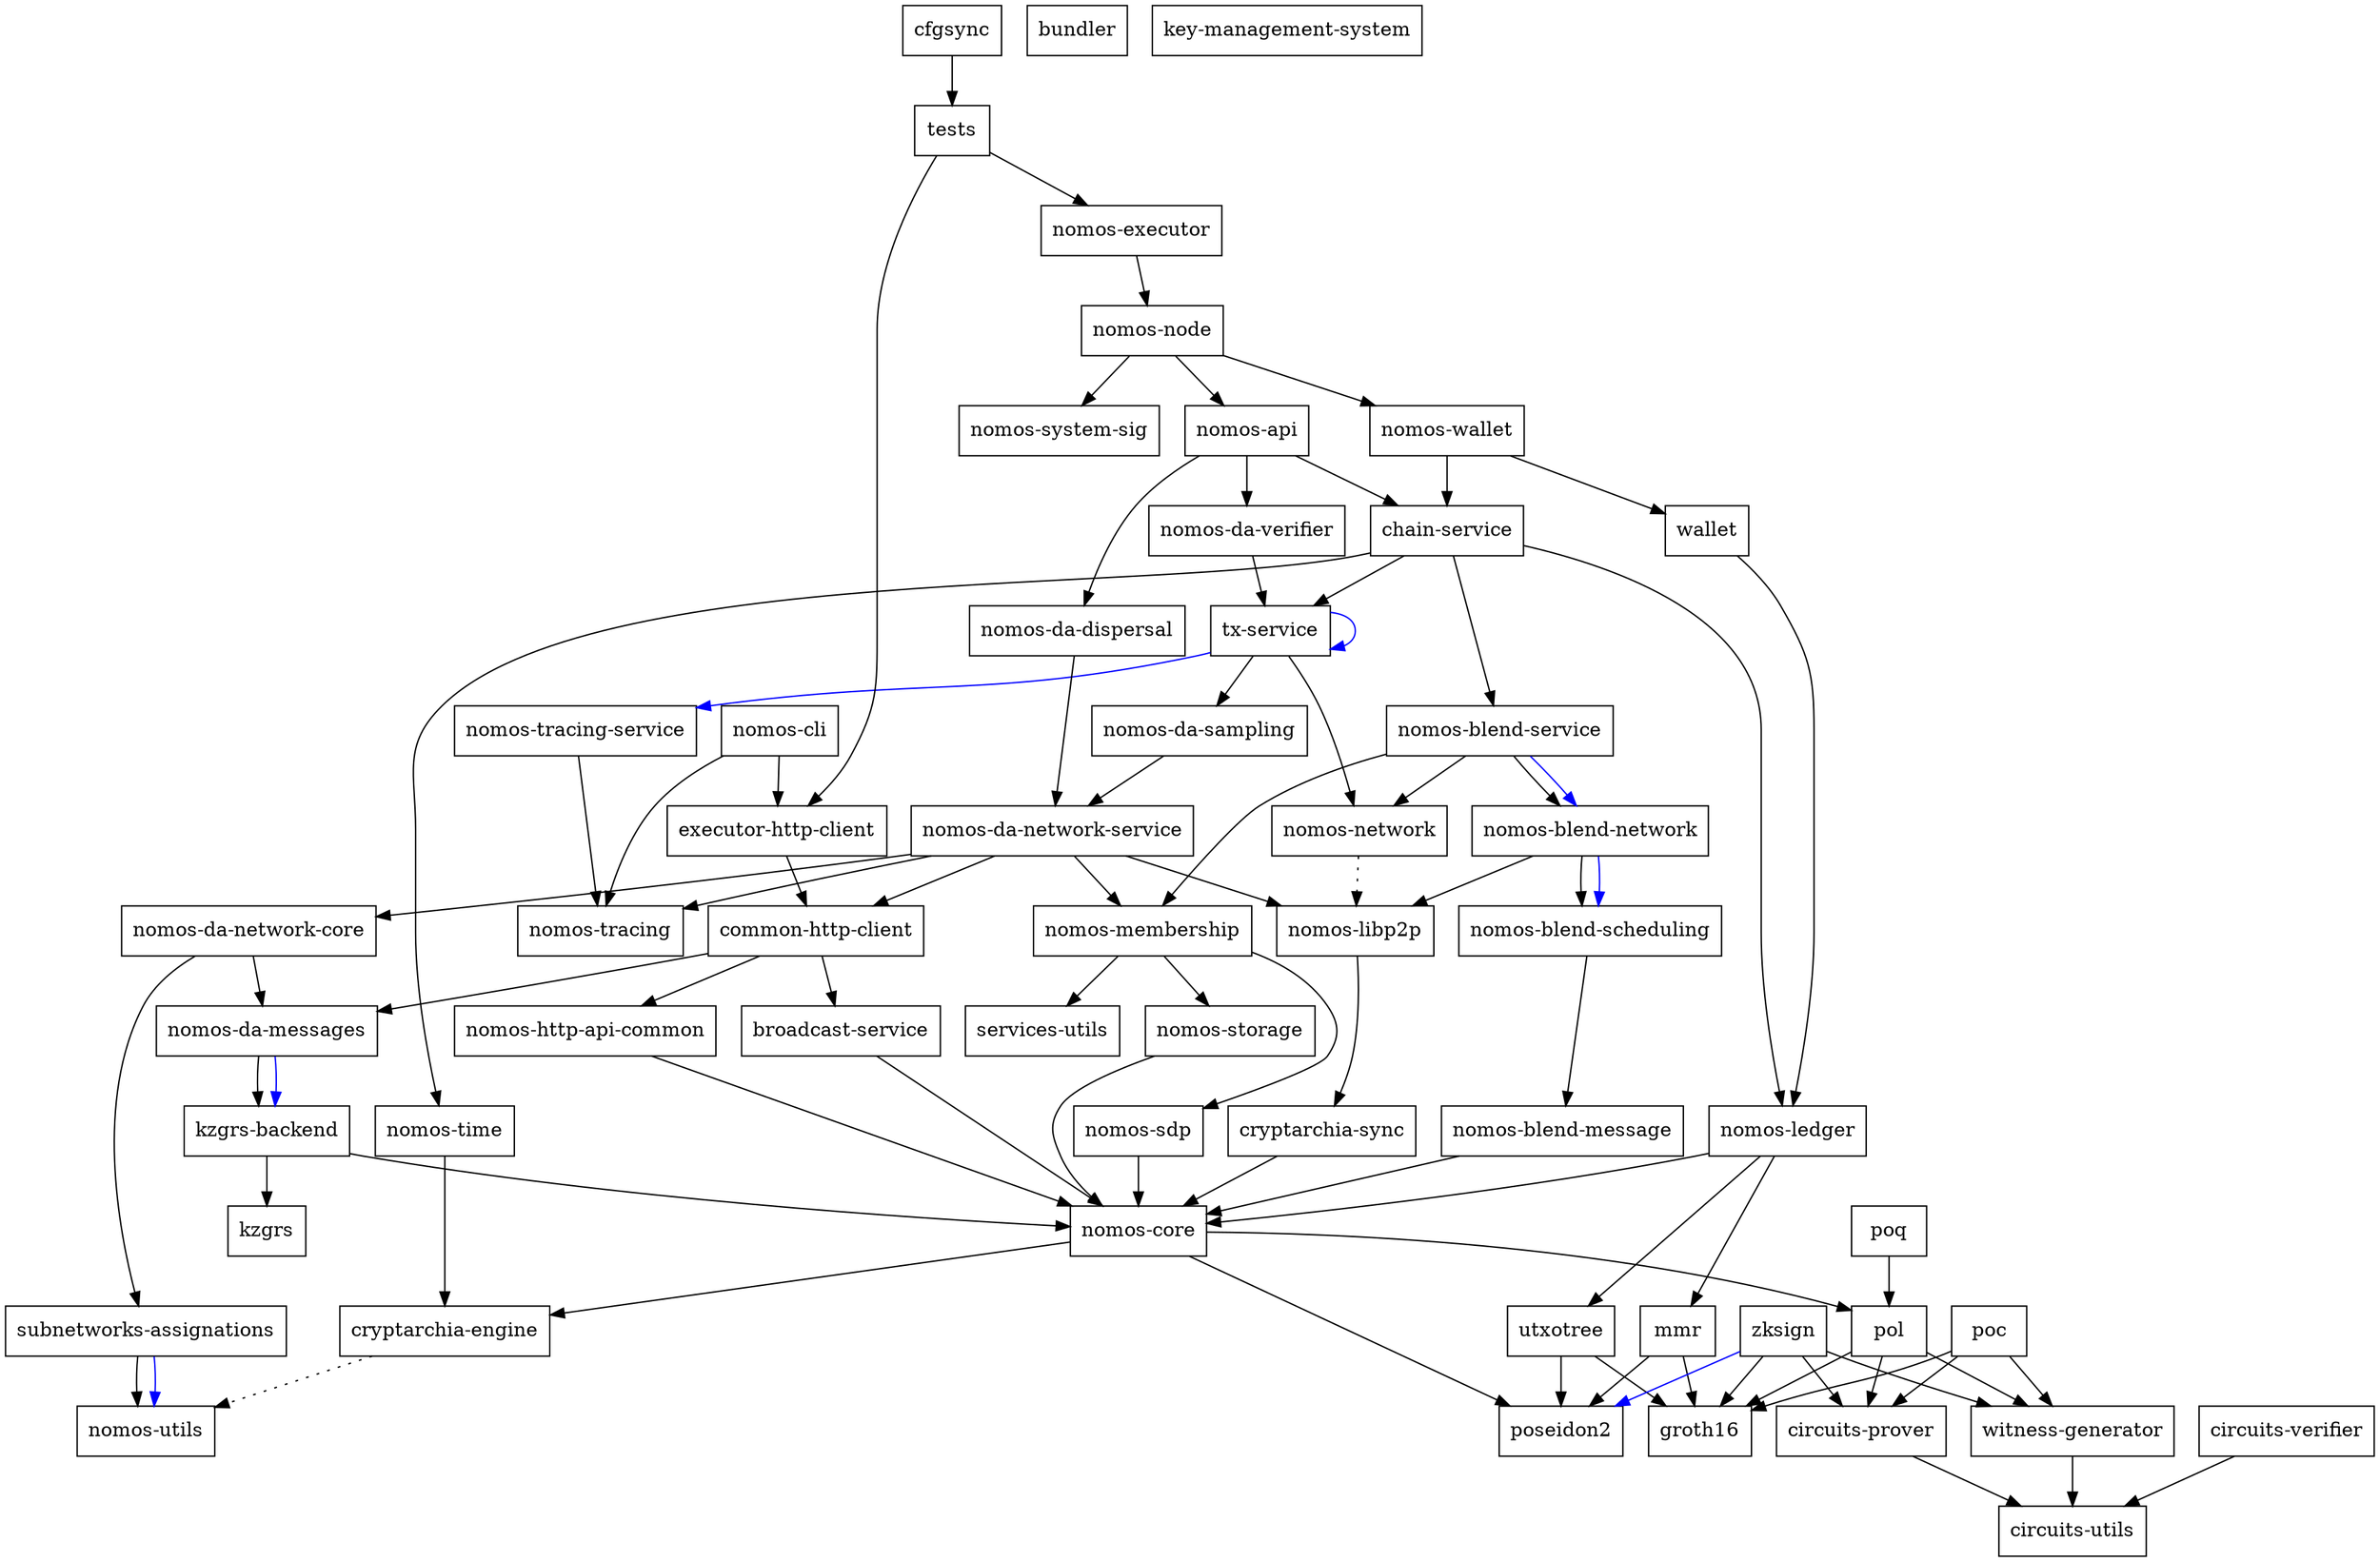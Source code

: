 digraph {
    0 [ label = "cryptarchia-engine" shape = box]
    1 [ label = "nomos-utils" shape = box]
    2 [ label = "cryptarchia-sync" shape = box]
    3 [ label = "nomos-core" shape = box]
    4 [ label = "groth16" shape = box]
    5 [ label = "pol" shape = box]
    6 [ label = "circuits-prover" shape = box]
    7 [ label = "circuits-utils" shape = box]
    8 [ label = "witness-generator" shape = box]
    9 [ label = "poseidon2" shape = box]
    10 [ label = "nomos-ledger" shape = box]
    11 [ label = "mmr" shape = box]
    12 [ label = "utxotree" shape = box]
    13 [ label = "nomos-http-api-common" shape = box]
    14 [ label = "nomos-executor" shape = box]
    15 [ label = "broadcast-service" shape = box]
    16 [ label = "kzgrs-backend" shape = box]
    17 [ label = "kzgrs" shape = box]
    18 [ label = "nomos-api" shape = box]
    19 [ label = "chain-service" shape = box]
    20 [ label = "nomos-blend-service" shape = box]
    21 [ label = "nomos-blend-message" shape = box]
    22 [ label = "nomos-blend-network" shape = box]
    23 [ label = "nomos-blend-scheduling" shape = box]
    24 [ label = "nomos-libp2p" shape = box]
    25 [ label = "nomos-membership" shape = box]
    26 [ label = "nomos-sdp" shape = box]
    27 [ label = "nomos-storage" shape = box]
    28 [ label = "services-utils" shape = box]
    29 [ label = "nomos-network" shape = box]
    30 [ label = "nomos-da-sampling" shape = box]
    31 [ label = "nomos-da-network-core" shape = box]
    32 [ label = "nomos-da-messages" shape = box]
    33 [ label = "subnetworks-assignations" shape = box]
    34 [ label = "nomos-da-network-service" shape = box]
    35 [ label = "common-http-client" shape = box]
    36 [ label = "nomos-tracing" shape = box]
    37 [ label = "tx-service" shape = box]
    38 [ label = "nomos-tracing-service" shape = box]
    39 [ label = "nomos-time" shape = box]
    40 [ label = "nomos-da-dispersal" shape = box]
    41 [ label = "nomos-da-verifier" shape = box]
    42 [ label = "nomos-node" shape = box]
    43 [ label = "nomos-system-sig" shape = box]
    44 [ label = "nomos-wallet" shape = box]
    45 [ label = "wallet" shape = box]
    46 [ label = "executor-http-client" shape = box]
    47 [ label = "bundler" shape = box]
    48 [ label = "nomos-cli" shape = box]
    49 [ label = "key-management-system" shape = box]
    50 [ label = "cfgsync" shape = box]
    51 [ label = "tests" shape = box]
    52 [ label = "circuits-verifier" shape = box]
    53 [ label = "poc" shape = box]
    54 [ label = "poq" shape = box]
    55 [ label = "zksign" shape = box]
    0 -> 1 [ style = dotted]
    2 -> 3 [ ]
    3 -> 0 [ ]
    3 -> 5 [ ]
    3 -> 9 [ ]
    5 -> 6 [ ]
    5 -> 4 [ ]
    5 -> 8 [ ]
    6 -> 7 [ ]
    8 -> 7 [ ]
    10 -> 11 [ ]
    10 -> 3 [ ]
    10 -> 12 [ ]
    11 -> 4 [ ]
    11 -> 9 [ ]
    12 -> 4 [ ]
    12 -> 9 [ ]
    13 -> 3 [ ]
    14 -> 42 [ ]
    15 -> 3 [ ]
    16 -> 17 [ ]
    16 -> 3 [ ]
    18 -> 19 [ ]
    18 -> 40 [ ]
    18 -> 41 [ ]
    19 -> 20 [ ]
    19 -> 10 [ ]
    19 -> 37 [ ]
    19 -> 39 [ ]
    20 -> 22 [ ]
    20 -> 22 [ color = blue]
    20 -> 25 [ ]
    20 -> 29 [ ]
    21 -> 3 [ ]
    22 -> 23 [ ]
    22 -> 23 [ color = blue]
    22 -> 24 [ ]
    23 -> 21 [ ]
    24 -> 2 [ ]
    25 -> 26 [ ]
    25 -> 27 [ ]
    25 -> 28 [ ]
    26 -> 3 [ ]
    27 -> 3 [ ]
    29 -> 24 [ style = dotted]
    30 -> 34 [ ]
    31 -> 32 [ ]
    31 -> 33 [ ]
    32 -> 16 [ ]
    32 -> 16 [ color = blue]
    33 -> 1 [ ]
    33 -> 1 [ color = blue]
    34 -> 35 [ ]
    34 -> 31 [ ]
    34 -> 24 [ ]
    34 -> 25 [ ]
    34 -> 36 [ ]
    35 -> 15 [ ]
    35 -> 32 [ ]
    35 -> 13 [ ]
    37 -> 30 [ ]
    37 -> 37 [ color = blue]
    37 -> 29 [ ]
    37 -> 38 [ color = blue]
    38 -> 36 [ ]
    39 -> 0 [ ]
    40 -> 34 [ ]
    41 -> 37 [ ]
    42 -> 18 [ ]
    42 -> 43 [ ]
    42 -> 44 [ ]
    44 -> 19 [ ]
    44 -> 45 [ ]
    45 -> 10 [ ]
    46 -> 35 [ ]
    48 -> 46 [ ]
    48 -> 36 [ ]
    50 -> 51 [ ]
    51 -> 46 [ ]
    51 -> 14 [ ]
    52 -> 7 [ ]
    53 -> 6 [ ]
    53 -> 4 [ ]
    53 -> 8 [ ]
    54 -> 5 [ ]
    55 -> 6 [ ]
    55 -> 4 [ ]
    55 -> 9 [ color = blue]
    55 -> 8 [ ]
}

